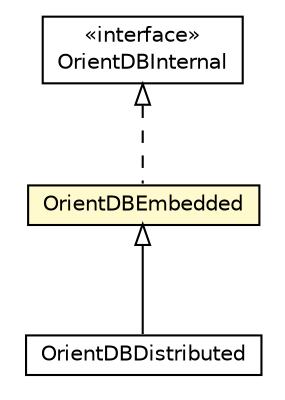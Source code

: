 #!/usr/local/bin/dot
#
# Class diagram 
# Generated by UMLGraph version R5_6-24-gf6e263 (http://www.umlgraph.org/)
#

digraph G {
	edge [fontname="Helvetica",fontsize=10,labelfontname="Helvetica",labelfontsize=10];
	node [fontname="Helvetica",fontsize=10,shape=plaintext];
	nodesep=0.25;
	ranksep=0.5;
	// com.orientechnologies.orient.core.db.OrientDBDistributed
	c7634203 [label=<<table title="com.orientechnologies.orient.core.db.OrientDBDistributed" border="0" cellborder="1" cellspacing="0" cellpadding="2" port="p" href="./OrientDBDistributed.html">
		<tr><td><table border="0" cellspacing="0" cellpadding="1">
<tr><td align="center" balign="center"> OrientDBDistributed </td></tr>
		</table></td></tr>
		</table>>, URL="./OrientDBDistributed.html", fontname="Helvetica", fontcolor="black", fontsize=10.0];
	// com.orientechnologies.orient.core.db.OrientDBEmbedded
	c7634209 [label=<<table title="com.orientechnologies.orient.core.db.OrientDBEmbedded" border="0" cellborder="1" cellspacing="0" cellpadding="2" port="p" bgcolor="lemonChiffon" href="./OrientDBEmbedded.html">
		<tr><td><table border="0" cellspacing="0" cellpadding="1">
<tr><td align="center" balign="center"> OrientDBEmbedded </td></tr>
		</table></td></tr>
		</table>>, URL="./OrientDBEmbedded.html", fontname="Helvetica", fontcolor="black", fontsize=10.0];
	// com.orientechnologies.orient.core.db.OrientDBInternal
	c7634229 [label=<<table title="com.orientechnologies.orient.core.db.OrientDBInternal" border="0" cellborder="1" cellspacing="0" cellpadding="2" port="p" href="./OrientDBInternal.html">
		<tr><td><table border="0" cellspacing="0" cellpadding="1">
<tr><td align="center" balign="center"> &#171;interface&#187; </td></tr>
<tr><td align="center" balign="center"> OrientDBInternal </td></tr>
		</table></td></tr>
		</table>>, URL="./OrientDBInternal.html", fontname="Helvetica", fontcolor="black", fontsize=10.0];
	//com.orientechnologies.orient.core.db.OrientDBDistributed extends com.orientechnologies.orient.core.db.OrientDBEmbedded
	c7634209:p -> c7634203:p [dir=back,arrowtail=empty];
	//com.orientechnologies.orient.core.db.OrientDBEmbedded implements com.orientechnologies.orient.core.db.OrientDBInternal
	c7634229:p -> c7634209:p [dir=back,arrowtail=empty,style=dashed];
}


